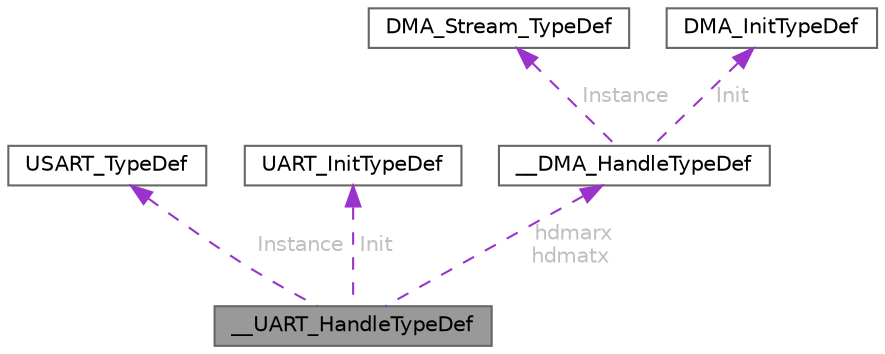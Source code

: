 digraph "__UART_HandleTypeDef"
{
 // LATEX_PDF_SIZE
  bgcolor="transparent";
  edge [fontname=Helvetica,fontsize=10,labelfontname=Helvetica,labelfontsize=10];
  node [fontname=Helvetica,fontsize=10,shape=box,height=0.2,width=0.4];
  Node1 [id="Node000001",label="__UART_HandleTypeDef",height=0.2,width=0.4,color="gray40", fillcolor="grey60", style="filled", fontcolor="black",tooltip="UART handle Structure definition."];
  Node2 -> Node1 [id="edge1_Node000001_Node000002",dir="back",color="darkorchid3",style="dashed",tooltip=" ",label=" Instance",fontcolor="grey" ];
  Node2 [id="Node000002",label="USART_TypeDef",height=0.2,width=0.4,color="gray40", fillcolor="white", style="filled",URL="$structUSART__TypeDef.html",tooltip="Universal Synchronous Asynchronous Receiver Transmitter."];
  Node3 -> Node1 [id="edge2_Node000001_Node000003",dir="back",color="darkorchid3",style="dashed",tooltip=" ",label=" Init",fontcolor="grey" ];
  Node3 [id="Node000003",label="UART_InitTypeDef",height=0.2,width=0.4,color="gray40", fillcolor="white", style="filled",URL="$structUART__InitTypeDef.html",tooltip="UART Init Structure definition."];
  Node4 -> Node1 [id="edge3_Node000001_Node000004",dir="back",color="darkorchid3",style="dashed",tooltip=" ",label=" hdmarx\nhdmatx",fontcolor="grey" ];
  Node4 [id="Node000004",label="__DMA_HandleTypeDef",height=0.2,width=0.4,color="gray40", fillcolor="white", style="filled",URL="$struct____DMA__HandleTypeDef.html",tooltip="DMA handle Structure definition."];
  Node5 -> Node4 [id="edge4_Node000004_Node000005",dir="back",color="darkorchid3",style="dashed",tooltip=" ",label=" Instance",fontcolor="grey" ];
  Node5 [id="Node000005",label="DMA_Stream_TypeDef",height=0.2,width=0.4,color="gray40", fillcolor="white", style="filled",URL="$structDMA__Stream__TypeDef.html",tooltip="DMA Controller."];
  Node6 -> Node4 [id="edge5_Node000004_Node000006",dir="back",color="darkorchid3",style="dashed",tooltip=" ",label=" Init",fontcolor="grey" ];
  Node6 [id="Node000006",label="DMA_InitTypeDef",height=0.2,width=0.4,color="gray40", fillcolor="white", style="filled",URL="$structDMA__InitTypeDef.html",tooltip="DMA Configuration Structure definition."];
}
